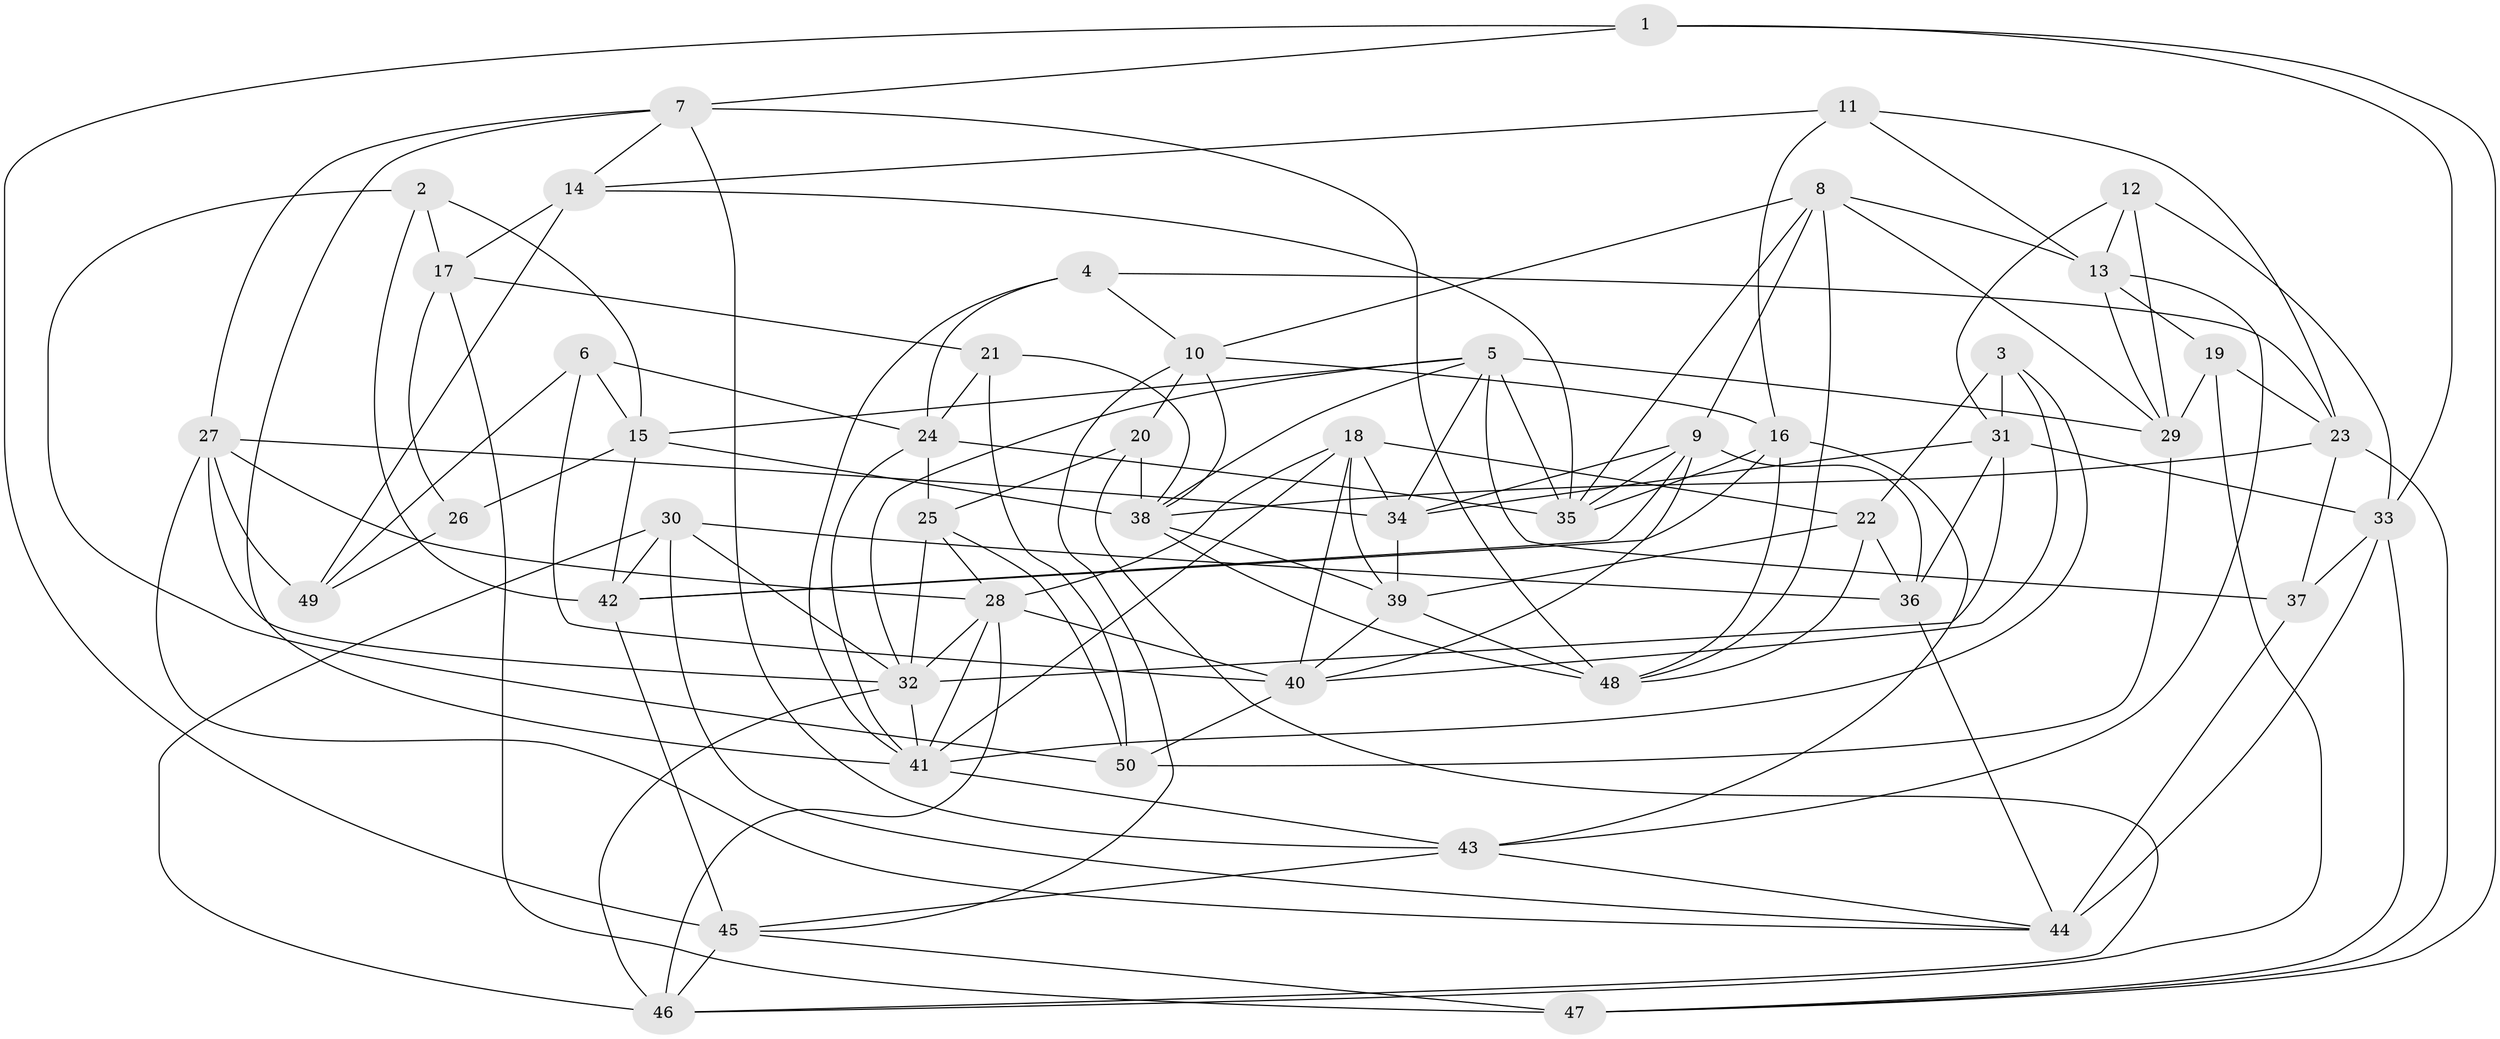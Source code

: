 // original degree distribution, {4: 1.0}
// Generated by graph-tools (version 1.1) at 2025/02/03/09/25 03:02:54]
// undirected, 50 vertices, 137 edges
graph export_dot {
graph [start="1"]
  node [color=gray90,style=filled];
  1;
  2;
  3;
  4;
  5;
  6;
  7;
  8;
  9;
  10;
  11;
  12;
  13;
  14;
  15;
  16;
  17;
  18;
  19;
  20;
  21;
  22;
  23;
  24;
  25;
  26;
  27;
  28;
  29;
  30;
  31;
  32;
  33;
  34;
  35;
  36;
  37;
  38;
  39;
  40;
  41;
  42;
  43;
  44;
  45;
  46;
  47;
  48;
  49;
  50;
  1 -- 7 [weight=1.0];
  1 -- 33 [weight=1.0];
  1 -- 45 [weight=1.0];
  1 -- 47 [weight=1.0];
  2 -- 15 [weight=1.0];
  2 -- 17 [weight=1.0];
  2 -- 42 [weight=1.0];
  2 -- 50 [weight=1.0];
  3 -- 22 [weight=1.0];
  3 -- 31 [weight=1.0];
  3 -- 40 [weight=1.0];
  3 -- 41 [weight=1.0];
  4 -- 10 [weight=1.0];
  4 -- 23 [weight=1.0];
  4 -- 24 [weight=1.0];
  4 -- 41 [weight=1.0];
  5 -- 15 [weight=1.0];
  5 -- 29 [weight=1.0];
  5 -- 32 [weight=1.0];
  5 -- 34 [weight=1.0];
  5 -- 35 [weight=1.0];
  5 -- 37 [weight=2.0];
  5 -- 38 [weight=1.0];
  6 -- 15 [weight=1.0];
  6 -- 24 [weight=1.0];
  6 -- 40 [weight=1.0];
  6 -- 49 [weight=1.0];
  7 -- 14 [weight=1.0];
  7 -- 27 [weight=1.0];
  7 -- 41 [weight=1.0];
  7 -- 43 [weight=1.0];
  7 -- 48 [weight=1.0];
  8 -- 9 [weight=1.0];
  8 -- 10 [weight=1.0];
  8 -- 13 [weight=1.0];
  8 -- 29 [weight=1.0];
  8 -- 35 [weight=1.0];
  8 -- 48 [weight=1.0];
  9 -- 34 [weight=1.0];
  9 -- 35 [weight=1.0];
  9 -- 36 [weight=1.0];
  9 -- 40 [weight=1.0];
  9 -- 42 [weight=1.0];
  10 -- 16 [weight=1.0];
  10 -- 20 [weight=1.0];
  10 -- 38 [weight=1.0];
  10 -- 45 [weight=1.0];
  11 -- 13 [weight=1.0];
  11 -- 14 [weight=1.0];
  11 -- 16 [weight=1.0];
  11 -- 23 [weight=1.0];
  12 -- 13 [weight=1.0];
  12 -- 29 [weight=1.0];
  12 -- 31 [weight=1.0];
  12 -- 33 [weight=1.0];
  13 -- 19 [weight=1.0];
  13 -- 29 [weight=1.0];
  13 -- 43 [weight=1.0];
  14 -- 17 [weight=1.0];
  14 -- 35 [weight=1.0];
  14 -- 49 [weight=2.0];
  15 -- 26 [weight=1.0];
  15 -- 38 [weight=1.0];
  15 -- 42 [weight=1.0];
  16 -- 35 [weight=1.0];
  16 -- 42 [weight=1.0];
  16 -- 43 [weight=1.0];
  16 -- 48 [weight=1.0];
  17 -- 21 [weight=1.0];
  17 -- 26 [weight=1.0];
  17 -- 47 [weight=2.0];
  18 -- 22 [weight=1.0];
  18 -- 28 [weight=1.0];
  18 -- 34 [weight=1.0];
  18 -- 39 [weight=1.0];
  18 -- 40 [weight=1.0];
  18 -- 41 [weight=1.0];
  19 -- 23 [weight=1.0];
  19 -- 29 [weight=1.0];
  19 -- 46 [weight=1.0];
  20 -- 25 [weight=1.0];
  20 -- 38 [weight=1.0];
  20 -- 46 [weight=1.0];
  21 -- 24 [weight=1.0];
  21 -- 38 [weight=1.0];
  21 -- 50 [weight=1.0];
  22 -- 36 [weight=2.0];
  22 -- 39 [weight=1.0];
  22 -- 48 [weight=1.0];
  23 -- 37 [weight=1.0];
  23 -- 38 [weight=1.0];
  23 -- 47 [weight=1.0];
  24 -- 25 [weight=1.0];
  24 -- 35 [weight=1.0];
  24 -- 41 [weight=1.0];
  25 -- 28 [weight=2.0];
  25 -- 32 [weight=1.0];
  25 -- 50 [weight=1.0];
  26 -- 49 [weight=2.0];
  27 -- 28 [weight=1.0];
  27 -- 32 [weight=1.0];
  27 -- 34 [weight=1.0];
  27 -- 44 [weight=1.0];
  27 -- 49 [weight=1.0];
  28 -- 32 [weight=1.0];
  28 -- 40 [weight=1.0];
  28 -- 41 [weight=1.0];
  28 -- 46 [weight=1.0];
  29 -- 50 [weight=1.0];
  30 -- 32 [weight=1.0];
  30 -- 36 [weight=1.0];
  30 -- 42 [weight=1.0];
  30 -- 44 [weight=2.0];
  30 -- 46 [weight=1.0];
  31 -- 32 [weight=1.0];
  31 -- 33 [weight=1.0];
  31 -- 34 [weight=1.0];
  31 -- 36 [weight=1.0];
  32 -- 41 [weight=1.0];
  32 -- 46 [weight=1.0];
  33 -- 37 [weight=1.0];
  33 -- 44 [weight=1.0];
  33 -- 47 [weight=1.0];
  34 -- 39 [weight=1.0];
  36 -- 44 [weight=1.0];
  37 -- 44 [weight=2.0];
  38 -- 39 [weight=1.0];
  38 -- 48 [weight=1.0];
  39 -- 40 [weight=1.0];
  39 -- 48 [weight=1.0];
  40 -- 50 [weight=2.0];
  41 -- 43 [weight=1.0];
  42 -- 45 [weight=1.0];
  43 -- 44 [weight=1.0];
  43 -- 45 [weight=1.0];
  45 -- 46 [weight=1.0];
  45 -- 47 [weight=1.0];
}
